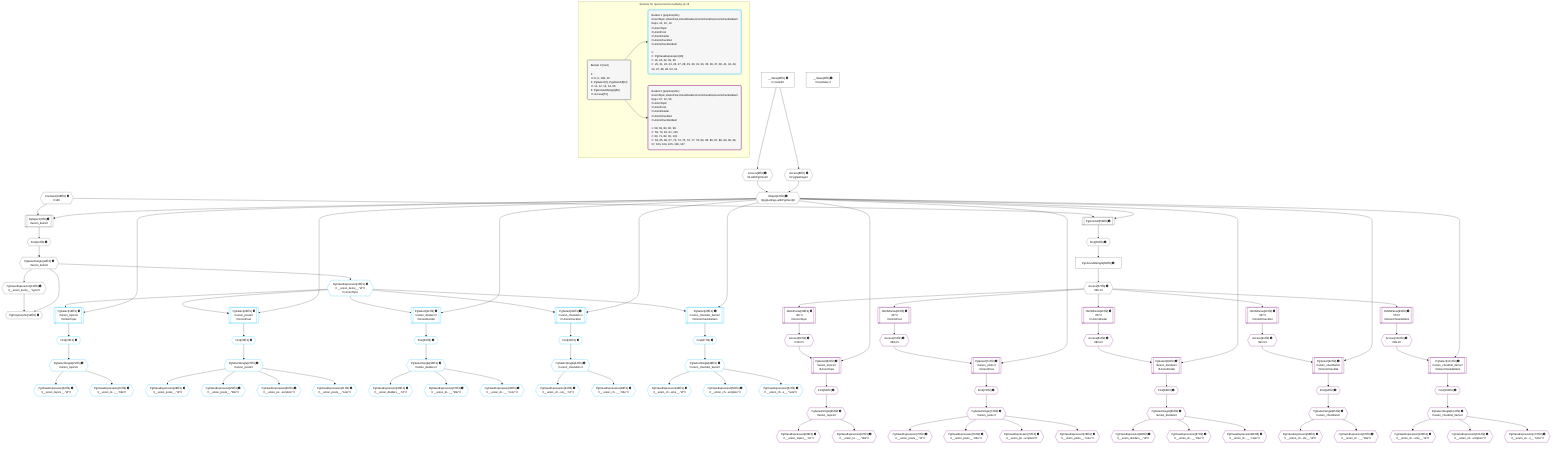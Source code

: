 %%{init: {'themeVariables': { 'fontSize': '12px'}}}%%
graph TD
    classDef path fill:#eee,stroke:#000,color:#000
    classDef plan fill:#fff,stroke-width:1px,color:#000
    classDef itemplan fill:#fff,stroke-width:2px,color:#000
    classDef unbatchedplan fill:#dff,stroke-width:1px,color:#000
    classDef sideeffectplan fill:#fcc,stroke-width:2px,color:#000
    classDef bucket fill:#f6f6f6,color:#000,stroke-width:2px,text-align:left


    %% plan dependencies
    PgSelect7[["PgSelect[7∈0] ➊<br />ᐸunion_itemsᐳ"]]:::plan
    Object10{{"Object[10∈0] ➊<br />ᐸ{pgSettings,withPgClient}ᐳ"}}:::plan
    Constant108{{"Constant[108∈0] ➊<br />ᐸ18ᐳ"}}:::plan
    Object10 & Constant108 --> PgSelect7
    Access8{{"Access[8∈0] ➊<br />ᐸ2.pgSettingsᐳ"}}:::plan
    Access9{{"Access[9∈0] ➊<br />ᐸ2.withPgClientᐳ"}}:::plan
    Access8 & Access9 --> Object10
    PgPolymorphic14{{"PgPolymorphic[14∈0] ➊"}}:::plan
    PgSelectSingle12{{"PgSelectSingle[12∈0] ➊<br />ᐸunion_itemsᐳ"}}:::plan
    PgClassExpression13{{"PgClassExpression[13∈0] ➊<br />ᐸ__union_items__.”type”ᐳ"}}:::plan
    PgSelectSingle12 & PgClassExpression13 --> PgPolymorphic14
    PgUnionAll53[["PgUnionAll[53∈0] ➊"]]:::plan
    Object10 & Constant108 --> PgUnionAll53
    __Value2["__Value[2∈0] ➊<br />ᐸcontextᐳ"]:::plan
    __Value2 --> Access8
    __Value2 --> Access9
    First11{{"First[11∈0] ➊"}}:::plan
    PgSelect7 --> First11
    First11 --> PgSelectSingle12
    PgSelectSingle12 --> PgClassExpression13
    First55{{"First[55∈0] ➊"}}:::plan
    PgUnionAll53 --> First55
    PgUnionAllSingle56["PgUnionAllSingle[56∈0] ➊"]:::plan
    First55 --> PgUnionAllSingle56
    Access57{{"Access[57∈0] ➊<br />ᐸ56.1ᐳ"}}:::plan
    PgUnionAllSingle56 --> Access57
    __Value4["__Value[4∈0] ➊<br />ᐸrootValueᐳ"]:::plan
    PgSelect16[["PgSelect[16∈1] ➊<br />ᐸunion_topicsᐳ<br />ᐳUnionTopic"]]:::plan
    PgClassExpression15{{"PgClassExpression[15∈1] ➊<br />ᐸ__union_items__.”id”ᐳ<br />ᐳUnionTopic"}}:::plan
    Object10 & PgClassExpression15 --> PgSelect16
    PgSelect24[["PgSelect[24∈1] ➊<br />ᐸunion_postsᐳ<br />ᐳUnionPost"]]:::plan
    Object10 & PgClassExpression15 --> PgSelect24
    PgSelect32[["PgSelect[32∈1] ➊<br />ᐸunion_dividersᐳ<br />ᐳUnionDivider"]]:::plan
    Object10 & PgClassExpression15 --> PgSelect32
    PgSelect39[["PgSelect[39∈1] ➊<br />ᐸunion_checklistsᐳ<br />ᐳUnionChecklist"]]:::plan
    Object10 & PgClassExpression15 --> PgSelect39
    PgSelect45[["PgSelect[45∈1] ➊<br />ᐸunion_checklist_itemsᐳ<br />ᐳUnionChecklistItem"]]:::plan
    Object10 & PgClassExpression15 --> PgSelect45
    PgSelectSingle12 --> PgClassExpression15
    First20{{"First[20∈1] ➊"}}:::plan
    PgSelect16 --> First20
    PgSelectSingle21{{"PgSelectSingle[21∈1] ➊<br />ᐸunion_topicsᐳ"}}:::plan
    First20 --> PgSelectSingle21
    PgClassExpression22{{"PgClassExpression[22∈1] ➊<br />ᐸ__union_topics__.”id”ᐳ"}}:::plan
    PgSelectSingle21 --> PgClassExpression22
    PgClassExpression23{{"PgClassExpression[23∈1] ➊<br />ᐸ__union_to...__.”title”ᐳ"}}:::plan
    PgSelectSingle21 --> PgClassExpression23
    First26{{"First[26∈1] ➊"}}:::plan
    PgSelect24 --> First26
    PgSelectSingle27{{"PgSelectSingle[27∈1] ➊<br />ᐸunion_postsᐳ"}}:::plan
    First26 --> PgSelectSingle27
    PgClassExpression28{{"PgClassExpression[28∈1] ➊<br />ᐸ__union_posts__.”id”ᐳ"}}:::plan
    PgSelectSingle27 --> PgClassExpression28
    PgClassExpression29{{"PgClassExpression[29∈1] ➊<br />ᐸ__union_posts__.”title”ᐳ"}}:::plan
    PgSelectSingle27 --> PgClassExpression29
    PgClassExpression30{{"PgClassExpression[30∈1] ➊<br />ᐸ__union_po...scription”ᐳ"}}:::plan
    PgSelectSingle27 --> PgClassExpression30
    PgClassExpression31{{"PgClassExpression[31∈1] ➊<br />ᐸ__union_posts__.”note”ᐳ"}}:::plan
    PgSelectSingle27 --> PgClassExpression31
    First34{{"First[34∈1] ➊"}}:::plan
    PgSelect32 --> First34
    PgSelectSingle35{{"PgSelectSingle[35∈1] ➊<br />ᐸunion_dividersᐳ"}}:::plan
    First34 --> PgSelectSingle35
    PgClassExpression36{{"PgClassExpression[36∈1] ➊<br />ᐸ__union_dividers__.”id”ᐳ"}}:::plan
    PgSelectSingle35 --> PgClassExpression36
    PgClassExpression37{{"PgClassExpression[37∈1] ➊<br />ᐸ__union_di...__.”title”ᐳ"}}:::plan
    PgSelectSingle35 --> PgClassExpression37
    PgClassExpression38{{"PgClassExpression[38∈1] ➊<br />ᐸ__union_di...__.”color”ᐳ"}}:::plan
    PgSelectSingle35 --> PgClassExpression38
    First41{{"First[41∈1] ➊"}}:::plan
    PgSelect39 --> First41
    PgSelectSingle42{{"PgSelectSingle[42∈1] ➊<br />ᐸunion_checklistsᐳ"}}:::plan
    First41 --> PgSelectSingle42
    PgClassExpression43{{"PgClassExpression[43∈1] ➊<br />ᐸ__union_ch...sts__.”id”ᐳ"}}:::plan
    PgSelectSingle42 --> PgClassExpression43
    PgClassExpression44{{"PgClassExpression[44∈1] ➊<br />ᐸ__union_ch...__.”title”ᐳ"}}:::plan
    PgSelectSingle42 --> PgClassExpression44
    First47{{"First[47∈1] ➊"}}:::plan
    PgSelect45 --> First47
    PgSelectSingle48{{"PgSelectSingle[48∈1] ➊<br />ᐸunion_checklist_itemsᐳ"}}:::plan
    First47 --> PgSelectSingle48
    PgClassExpression49{{"PgClassExpression[49∈1] ➊<br />ᐸ__union_ch...ems__.”id”ᐳ"}}:::plan
    PgSelectSingle48 --> PgClassExpression49
    PgClassExpression50{{"PgClassExpression[50∈1] ➊<br />ᐸ__union_ch...scription”ᐳ"}}:::plan
    PgSelectSingle48 --> PgClassExpression50
    PgClassExpression51{{"PgClassExpression[51∈1] ➊<br />ᐸ__union_ch...s__.”note”ᐳ"}}:::plan
    PgSelectSingle48 --> PgClassExpression51
    PgSelect60[["PgSelect[60∈2] ➊<br />ᐸunion_topicsᐳ<br />ᐳUnionTopic"]]:::plan
    Access59{{"Access[59∈2] ➊<br />ᐸ58.0ᐳ"}}:::plan
    Object10 & Access59 --> PgSelect60
    PgSelect71[["PgSelect[71∈2] ➊<br />ᐸunion_postsᐳ<br />ᐳUnionPost"]]:::plan
    Access70{{"Access[70∈2] ➊<br />ᐸ69.0ᐳ"}}:::plan
    Object10 & Access70 --> PgSelect71
    PgSelect82[["PgSelect[82∈2] ➊<br />ᐸunion_dividersᐳ<br />ᐳUnionDivider"]]:::plan
    Access81{{"Access[81∈2] ➊<br />ᐸ80.0ᐳ"}}:::plan
    Object10 & Access81 --> PgSelect82
    PgSelect92[["PgSelect[92∈2] ➊<br />ᐸunion_checklistsᐳ<br />ᐳUnionChecklist"]]:::plan
    Access91{{"Access[91∈2] ➊<br />ᐸ90.0ᐳ"}}:::plan
    Object10 & Access91 --> PgSelect92
    PgSelect101[["PgSelect[101∈2] ➊<br />ᐸunion_checklist_itemsᐳ<br />ᐳUnionChecklistItem"]]:::plan
    Access100{{"Access[100∈2] ➊<br />ᐸ99.0ᐳ"}}:::plan
    Object10 & Access100 --> PgSelect101
    JSONParse58[["JSONParse[58∈2] ➊<br />ᐸ57ᐳ<br />ᐳUnionTopic"]]:::plan
    Access57 --> JSONParse58
    JSONParse58 --> Access59
    First64{{"First[64∈2] ➊"}}:::plan
    PgSelect60 --> First64
    PgSelectSingle65{{"PgSelectSingle[65∈2] ➊<br />ᐸunion_topicsᐳ"}}:::plan
    First64 --> PgSelectSingle65
    PgClassExpression66{{"PgClassExpression[66∈2] ➊<br />ᐸ__union_topics__.”id”ᐳ"}}:::plan
    PgSelectSingle65 --> PgClassExpression66
    PgClassExpression67{{"PgClassExpression[67∈2] ➊<br />ᐸ__union_to...__.”title”ᐳ"}}:::plan
    PgSelectSingle65 --> PgClassExpression67
    JSONParse69[["JSONParse[69∈2] ➊<br />ᐸ57ᐳ<br />ᐳUnionPost"]]:::plan
    Access57 --> JSONParse69
    JSONParse69 --> Access70
    First73{{"First[73∈2] ➊"}}:::plan
    PgSelect71 --> First73
    PgSelectSingle74{{"PgSelectSingle[74∈2] ➊<br />ᐸunion_postsᐳ"}}:::plan
    First73 --> PgSelectSingle74
    PgClassExpression75{{"PgClassExpression[75∈2] ➊<br />ᐸ__union_posts__.”id”ᐳ"}}:::plan
    PgSelectSingle74 --> PgClassExpression75
    PgClassExpression76{{"PgClassExpression[76∈2] ➊<br />ᐸ__union_posts__.”title”ᐳ"}}:::plan
    PgSelectSingle74 --> PgClassExpression76
    PgClassExpression77{{"PgClassExpression[77∈2] ➊<br />ᐸ__union_po...scription”ᐳ"}}:::plan
    PgSelectSingle74 --> PgClassExpression77
    PgClassExpression78{{"PgClassExpression[78∈2] ➊<br />ᐸ__union_posts__.”note”ᐳ"}}:::plan
    PgSelectSingle74 --> PgClassExpression78
    JSONParse80[["JSONParse[80∈2] ➊<br />ᐸ57ᐳ<br />ᐳUnionDivider"]]:::plan
    Access57 --> JSONParse80
    JSONParse80 --> Access81
    First84{{"First[84∈2] ➊"}}:::plan
    PgSelect82 --> First84
    PgSelectSingle85{{"PgSelectSingle[85∈2] ➊<br />ᐸunion_dividersᐳ"}}:::plan
    First84 --> PgSelectSingle85
    PgClassExpression86{{"PgClassExpression[86∈2] ➊<br />ᐸ__union_dividers__.”id”ᐳ"}}:::plan
    PgSelectSingle85 --> PgClassExpression86
    PgClassExpression87{{"PgClassExpression[87∈2] ➊<br />ᐸ__union_di...__.”title”ᐳ"}}:::plan
    PgSelectSingle85 --> PgClassExpression87
    PgClassExpression88{{"PgClassExpression[88∈2] ➊<br />ᐸ__union_di...__.”color”ᐳ"}}:::plan
    PgSelectSingle85 --> PgClassExpression88
    JSONParse90[["JSONParse[90∈2] ➊<br />ᐸ57ᐳ<br />ᐳUnionChecklist"]]:::plan
    Access57 --> JSONParse90
    JSONParse90 --> Access91
    First94{{"First[94∈2] ➊"}}:::plan
    PgSelect92 --> First94
    PgSelectSingle95{{"PgSelectSingle[95∈2] ➊<br />ᐸunion_checklistsᐳ"}}:::plan
    First94 --> PgSelectSingle95
    PgClassExpression96{{"PgClassExpression[96∈2] ➊<br />ᐸ__union_ch...sts__.”id”ᐳ"}}:::plan
    PgSelectSingle95 --> PgClassExpression96
    PgClassExpression97{{"PgClassExpression[97∈2] ➊<br />ᐸ__union_ch...__.”title”ᐳ"}}:::plan
    PgSelectSingle95 --> PgClassExpression97
    JSONParse99[["JSONParse[99∈2] ➊<br />ᐸ57ᐳ<br />ᐳUnionChecklistItem"]]:::plan
    Access57 --> JSONParse99
    JSONParse99 --> Access100
    First103{{"First[103∈2] ➊"}}:::plan
    PgSelect101 --> First103
    PgSelectSingle104{{"PgSelectSingle[104∈2] ➊<br />ᐸunion_checklist_itemsᐳ"}}:::plan
    First103 --> PgSelectSingle104
    PgClassExpression105{{"PgClassExpression[105∈2] ➊<br />ᐸ__union_ch...ems__.”id”ᐳ"}}:::plan
    PgSelectSingle104 --> PgClassExpression105
    PgClassExpression106{{"PgClassExpression[106∈2] ➊<br />ᐸ__union_ch...scription”ᐳ"}}:::plan
    PgSelectSingle104 --> PgClassExpression106
    PgClassExpression107{{"PgClassExpression[107∈2] ➊<br />ᐸ__union_ch...s__.”note”ᐳ"}}:::plan
    PgSelectSingle104 --> PgClassExpression107

    %% define steps

    subgraph "Buckets for queries/unions-table/by-id-18"
    Bucket0("Bucket 0 (root)<br /><br />1: <br />ᐳ: 8, 9, 108, 10<br />2: PgSelect[7], PgUnionAll[53]<br />ᐳ: 11, 12, 13, 14, 55<br />3: PgUnionAllSingle[56]<br />ᐳ: Access[57]"):::bucket
    classDef bucket0 stroke:#696969
    class Bucket0,__Value2,__Value4,PgSelect7,Access8,Access9,Object10,First11,PgSelectSingle12,PgClassExpression13,PgPolymorphic14,PgUnionAll53,First55,PgUnionAllSingle56,Access57,Constant108 bucket0
    Bucket1("Bucket 1 (polymorphic)<br />UnionTopic,UnionPost,UnionDivider,UnionChecklist,UnionChecklistItem<br />Deps: 12, 10, 14<br />ᐳUnionTopic<br />ᐳUnionPost<br />ᐳUnionDivider<br />ᐳUnionChecklist<br />ᐳUnionChecklistItem<br /><br />1: <br />ᐳ: PgClassExpression[15]<br />2: 16, 24, 32, 39, 45<br />ᐳ: 20, 21, 22, 23, 26, 27, 28, 29, 30, 31, 34, 35, 36, 37, 38, 41, 42, 43, 44, 47, 48, 49, 50, 51"):::bucket
    classDef bucket1 stroke:#00bfff
    class Bucket1,PgClassExpression15,PgSelect16,First20,PgSelectSingle21,PgClassExpression22,PgClassExpression23,PgSelect24,First26,PgSelectSingle27,PgClassExpression28,PgClassExpression29,PgClassExpression30,PgClassExpression31,PgSelect32,First34,PgSelectSingle35,PgClassExpression36,PgClassExpression37,PgClassExpression38,PgSelect39,First41,PgSelectSingle42,PgClassExpression43,PgClassExpression44,PgSelect45,First47,PgSelectSingle48,PgClassExpression49,PgClassExpression50,PgClassExpression51 bucket1
    Bucket2("Bucket 2 (polymorphic)<br />UnionTopic,UnionPost,UnionDivider,UnionChecklist,UnionChecklistItem<br />Deps: 57, 10, 56<br />ᐳUnionTopic<br />ᐳUnionPost<br />ᐳUnionDivider<br />ᐳUnionChecklist<br />ᐳUnionChecklistItem<br /><br />1: 58, 69, 80, 90, 99<br />ᐳ: 59, 70, 81, 91, 100<br />2: 60, 71, 82, 92, 101<br />ᐳ: 64, 65, 66, 67, 73, 74, 75, 76, 77, 78, 84, 85, 86, 87, 88, 94, 95, 96, 97, 103, 104, 105, 106, 107"):::bucket
    classDef bucket2 stroke:#7f007f
    class Bucket2,JSONParse58,Access59,PgSelect60,First64,PgSelectSingle65,PgClassExpression66,PgClassExpression67,JSONParse69,Access70,PgSelect71,First73,PgSelectSingle74,PgClassExpression75,PgClassExpression76,PgClassExpression77,PgClassExpression78,JSONParse80,Access81,PgSelect82,First84,PgSelectSingle85,PgClassExpression86,PgClassExpression87,PgClassExpression88,JSONParse90,Access91,PgSelect92,First94,PgSelectSingle95,PgClassExpression96,PgClassExpression97,JSONParse99,Access100,PgSelect101,First103,PgSelectSingle104,PgClassExpression105,PgClassExpression106,PgClassExpression107 bucket2
    Bucket0 --> Bucket1 & Bucket2
    end
